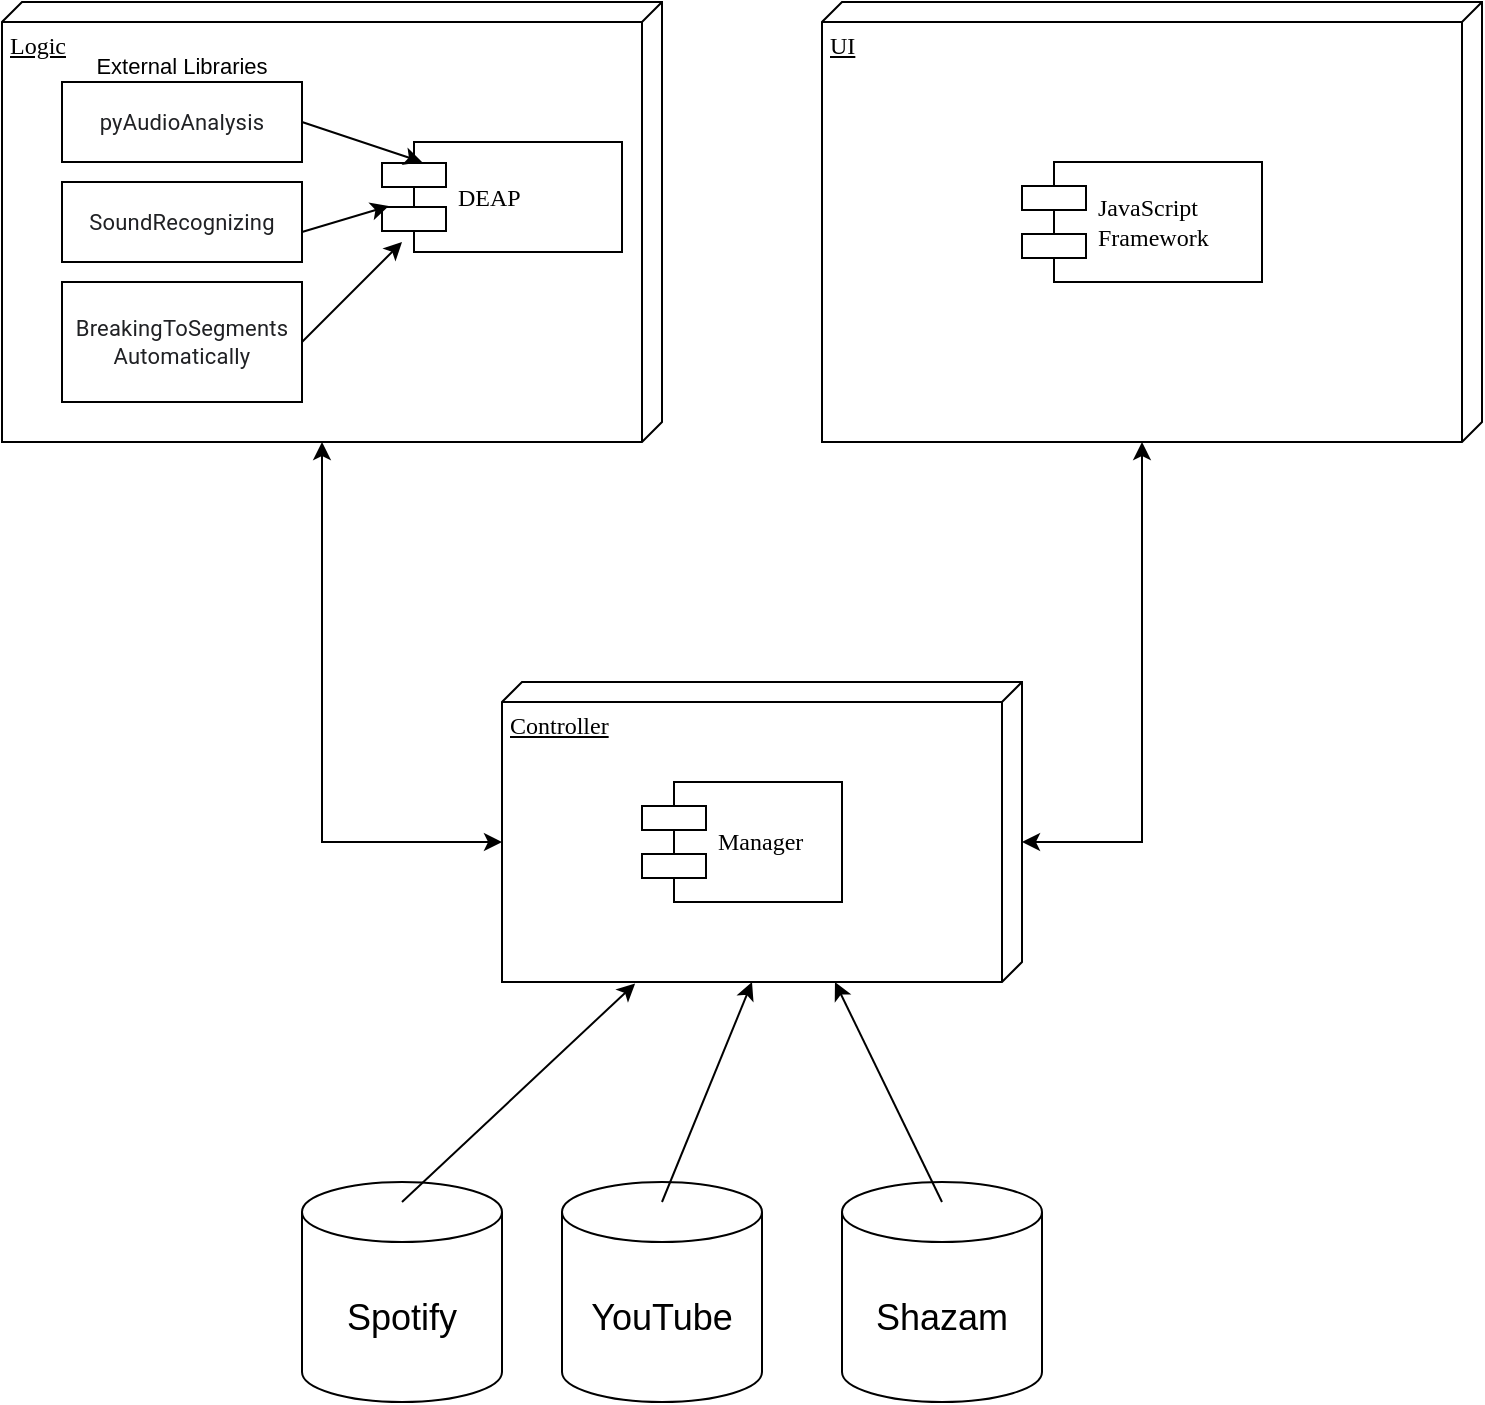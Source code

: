 <mxfile version="16.2.4" type="github">
  <diagram name="Page-1" id="5f0bae14-7c28-e335-631c-24af17079c00">
    <mxGraphModel dx="1305" dy="865" grid="1" gridSize="10" guides="1" tooltips="1" connect="1" arrows="1" fold="1" page="1" pageScale="1" pageWidth="1100" pageHeight="850" background="none" math="0" shadow="0">
      <root>
        <mxCell id="0" />
        <mxCell id="1" parent="0" />
        <mxCell id="39150e848f15840c-1" value="Logic" style="verticalAlign=top;align=left;spacingTop=8;spacingLeft=2;spacingRight=12;shape=cube;size=10;direction=south;fontStyle=4;html=1;rounded=0;shadow=0;comic=0;labelBackgroundColor=none;strokeWidth=1;fontFamily=Verdana;fontSize=12" parent="1" vertex="1">
          <mxGeometry x="120" y="70" width="330" height="220" as="geometry" />
        </mxCell>
        <mxCell id="39150e848f15840c-2" value="UI" style="verticalAlign=top;align=left;spacingTop=8;spacingLeft=2;spacingRight=12;shape=cube;size=10;direction=south;fontStyle=4;html=1;rounded=0;shadow=0;comic=0;labelBackgroundColor=none;strokeWidth=1;fontFamily=Verdana;fontSize=12" parent="1" vertex="1">
          <mxGeometry x="530" y="70" width="330" height="220" as="geometry" />
        </mxCell>
        <mxCell id="39150e848f15840c-3" value="Controller" style="verticalAlign=top;align=left;spacingTop=8;spacingLeft=2;spacingRight=12;shape=cube;size=10;direction=south;fontStyle=4;html=1;rounded=0;shadow=0;comic=0;labelBackgroundColor=none;strokeWidth=1;fontFamily=Verdana;fontSize=12" parent="1" vertex="1">
          <mxGeometry x="370" y="410" width="260" height="150" as="geometry" />
        </mxCell>
        <mxCell id="39150e848f15840c-5" value="DEAP" style="shape=component;align=left;spacingLeft=36;rounded=0;shadow=0;comic=0;labelBackgroundColor=none;strokeWidth=1;fontFamily=Verdana;fontSize=12;html=1;" parent="1" vertex="1">
          <mxGeometry x="310" y="140" width="120" height="55" as="geometry" />
        </mxCell>
        <mxCell id="39150e848f15840c-7" value="JavaScript&lt;br&gt;Framework" style="shape=component;align=left;spacingLeft=36;rounded=0;shadow=0;comic=0;labelBackgroundColor=none;strokeWidth=1;fontFamily=Verdana;fontSize=12;html=1;" parent="1" vertex="1">
          <mxGeometry x="630" y="150" width="120" height="60" as="geometry" />
        </mxCell>
        <mxCell id="LdJZI8r-lVdlDIqZZvVl-1" value="&lt;span style=&quot;color: rgb(32 , 33 , 36) ; font-family: &amp;#34;roboto&amp;#34; , &amp;#34;arial&amp;#34; , sans-serif ; letter-spacing: 0.1px ; background-color: rgb(255 , 255 , 255)&quot;&gt;&lt;font style=&quot;font-size: 11px&quot;&gt;pyAudioAnalysis &lt;/font&gt;&lt;/span&gt;" style="rounded=0;whiteSpace=wrap;html=1;" vertex="1" parent="1">
          <mxGeometry x="150" y="110" width="120" height="40" as="geometry" />
        </mxCell>
        <mxCell id="LdJZI8r-lVdlDIqZZvVl-2" value="&lt;span style=&quot;color: rgb(32 , 33 , 36) ; font-family: &amp;#34;roboto&amp;#34; , &amp;#34;arial&amp;#34; , sans-serif ; letter-spacing: 0.1px ; background-color: rgb(255 , 255 , 255)&quot;&gt;&lt;font style=&quot;font-size: 11px&quot;&gt;SoundRecognizing&lt;/font&gt;&lt;/span&gt;" style="rounded=0;whiteSpace=wrap;html=1;fontSize=11;" vertex="1" parent="1">
          <mxGeometry x="150" y="160" width="120" height="40" as="geometry" />
        </mxCell>
        <mxCell id="LdJZI8r-lVdlDIqZZvVl-3" value="&lt;span style=&quot;color: rgb(32 , 33 , 36) ; font-family: &amp;#34;roboto&amp;#34; , &amp;#34;arial&amp;#34; , sans-serif ; letter-spacing: 0.1px ; background-color: rgb(255 , 255 , 255)&quot;&gt;&lt;font style=&quot;font-size: 11px&quot;&gt;BreakingToSegments&lt;br&gt;Automatically&lt;/font&gt;&lt;/span&gt;" style="rounded=0;whiteSpace=wrap;html=1;fontSize=11;" vertex="1" parent="1">
          <mxGeometry x="150" y="210" width="120" height="60" as="geometry" />
        </mxCell>
        <mxCell id="LdJZI8r-lVdlDIqZZvVl-4" value="" style="endArrow=classic;html=1;rounded=0;fontSize=11;entryX=0.167;entryY=0.182;entryDx=0;entryDy=0;entryPerimeter=0;" edge="1" parent="1" target="39150e848f15840c-5">
          <mxGeometry width="50" height="50" relative="1" as="geometry">
            <mxPoint x="270" y="130" as="sourcePoint" />
            <mxPoint x="320" y="80" as="targetPoint" />
          </mxGeometry>
        </mxCell>
        <mxCell id="LdJZI8r-lVdlDIqZZvVl-5" value="" style="endArrow=classic;html=1;rounded=0;fontSize=11;entryX=0.028;entryY=0.582;entryDx=0;entryDy=0;entryPerimeter=0;" edge="1" parent="1" target="39150e848f15840c-5">
          <mxGeometry width="50" height="50" relative="1" as="geometry">
            <mxPoint x="270" y="185" as="sourcePoint" />
            <mxPoint x="320" y="135" as="targetPoint" />
          </mxGeometry>
        </mxCell>
        <mxCell id="LdJZI8r-lVdlDIqZZvVl-6" value="" style="endArrow=classic;html=1;rounded=0;fontSize=11;" edge="1" parent="1">
          <mxGeometry width="50" height="50" relative="1" as="geometry">
            <mxPoint x="270" y="240" as="sourcePoint" />
            <mxPoint x="320" y="190" as="targetPoint" />
          </mxGeometry>
        </mxCell>
        <mxCell id="LdJZI8r-lVdlDIqZZvVl-7" value="&lt;font style=&quot;font-size: 18px&quot;&gt;Spotify&lt;/font&gt;" style="shape=cylinder3;whiteSpace=wrap;html=1;boundedLbl=1;backgroundOutline=1;size=15;fontSize=11;" vertex="1" parent="1">
          <mxGeometry x="270" y="660" width="100" height="110" as="geometry" />
        </mxCell>
        <mxCell id="LdJZI8r-lVdlDIqZZvVl-8" value="&lt;span style=&quot;font-size: 18px&quot;&gt;YouTube&lt;/span&gt;" style="shape=cylinder3;whiteSpace=wrap;html=1;boundedLbl=1;backgroundOutline=1;size=15;fontSize=11;" vertex="1" parent="1">
          <mxGeometry x="400" y="660" width="100" height="110" as="geometry" />
        </mxCell>
        <mxCell id="LdJZI8r-lVdlDIqZZvVl-9" value="&lt;font style=&quot;font-size: 18px&quot;&gt;Shazam&lt;/font&gt;" style="shape=cylinder3;whiteSpace=wrap;html=1;boundedLbl=1;backgroundOutline=1;size=15;fontSize=11;" vertex="1" parent="1">
          <mxGeometry x="540" y="660" width="100" height="110" as="geometry" />
        </mxCell>
        <mxCell id="LdJZI8r-lVdlDIqZZvVl-10" value="" style="endArrow=classic;html=1;rounded=0;fontSize=18;entryX=1.005;entryY=0.744;entryDx=0;entryDy=0;entryPerimeter=0;" edge="1" parent="1" target="39150e848f15840c-3">
          <mxGeometry width="50" height="50" relative="1" as="geometry">
            <mxPoint x="320" y="670" as="sourcePoint" />
            <mxPoint x="525" y="520" as="targetPoint" />
          </mxGeometry>
        </mxCell>
        <mxCell id="LdJZI8r-lVdlDIqZZvVl-11" value="" style="endArrow=classic;html=1;rounded=0;fontSize=18;entryX=0;entryY=0;entryDx=150;entryDy=135;entryPerimeter=0;" edge="1" parent="1" target="39150e848f15840c-3">
          <mxGeometry width="50" height="50" relative="1" as="geometry">
            <mxPoint x="450" y="670" as="sourcePoint" />
            <mxPoint x="550" y="520" as="targetPoint" />
          </mxGeometry>
        </mxCell>
        <mxCell id="LdJZI8r-lVdlDIqZZvVl-12" value="" style="endArrow=classic;html=1;rounded=0;fontSize=18;" edge="1" parent="1" target="39150e848f15840c-3">
          <mxGeometry width="50" height="50" relative="1" as="geometry">
            <mxPoint x="590" y="670" as="sourcePoint" />
            <mxPoint x="575" y="520" as="targetPoint" />
          </mxGeometry>
        </mxCell>
        <mxCell id="LdJZI8r-lVdlDIqZZvVl-13" value="Manager" style="shape=component;align=left;spacingLeft=36;rounded=0;shadow=0;comic=0;labelBackgroundColor=none;strokeWidth=1;fontFamily=Verdana;fontSize=12;html=1;" vertex="1" parent="1">
          <mxGeometry x="440" y="460" width="100" height="60" as="geometry" />
        </mxCell>
        <mxCell id="LdJZI8r-lVdlDIqZZvVl-14" value="" style="endArrow=classic;startArrow=classic;html=1;rounded=0;fontSize=18;entryX=0;entryY=0;entryDx=220;entryDy=170;entryPerimeter=0;exitX=0;exitY=0;exitDx=80;exitDy=260;exitPerimeter=0;" edge="1" parent="1" source="39150e848f15840c-3" target="39150e848f15840c-1">
          <mxGeometry width="50" height="50" relative="1" as="geometry">
            <mxPoint x="460" y="390" as="sourcePoint" />
            <mxPoint x="510" y="340" as="targetPoint" />
            <Array as="points">
              <mxPoint x="280" y="490" />
            </Array>
          </mxGeometry>
        </mxCell>
        <mxCell id="LdJZI8r-lVdlDIqZZvVl-15" value="" style="endArrow=classic;startArrow=classic;html=1;rounded=0;fontSize=18;entryX=0;entryY=0;entryDx=220;entryDy=170;entryPerimeter=0;" edge="1" parent="1" target="39150e848f15840c-2">
          <mxGeometry width="50" height="50" relative="1" as="geometry">
            <mxPoint x="630" y="490" as="sourcePoint" />
            <mxPoint x="760" y="340" as="targetPoint" />
            <Array as="points">
              <mxPoint x="690" y="490" />
            </Array>
          </mxGeometry>
        </mxCell>
        <mxCell id="LdJZI8r-lVdlDIqZZvVl-17" value="&lt;font style=&quot;font-size: 11px&quot;&gt;External Libraries&lt;/font&gt;" style="text;html=1;strokeColor=none;fillColor=none;align=center;verticalAlign=middle;whiteSpace=wrap;rounded=0;fontSize=18;" vertex="1" parent="1">
          <mxGeometry x="130" y="90" width="160" height="20" as="geometry" />
        </mxCell>
      </root>
    </mxGraphModel>
  </diagram>
</mxfile>
